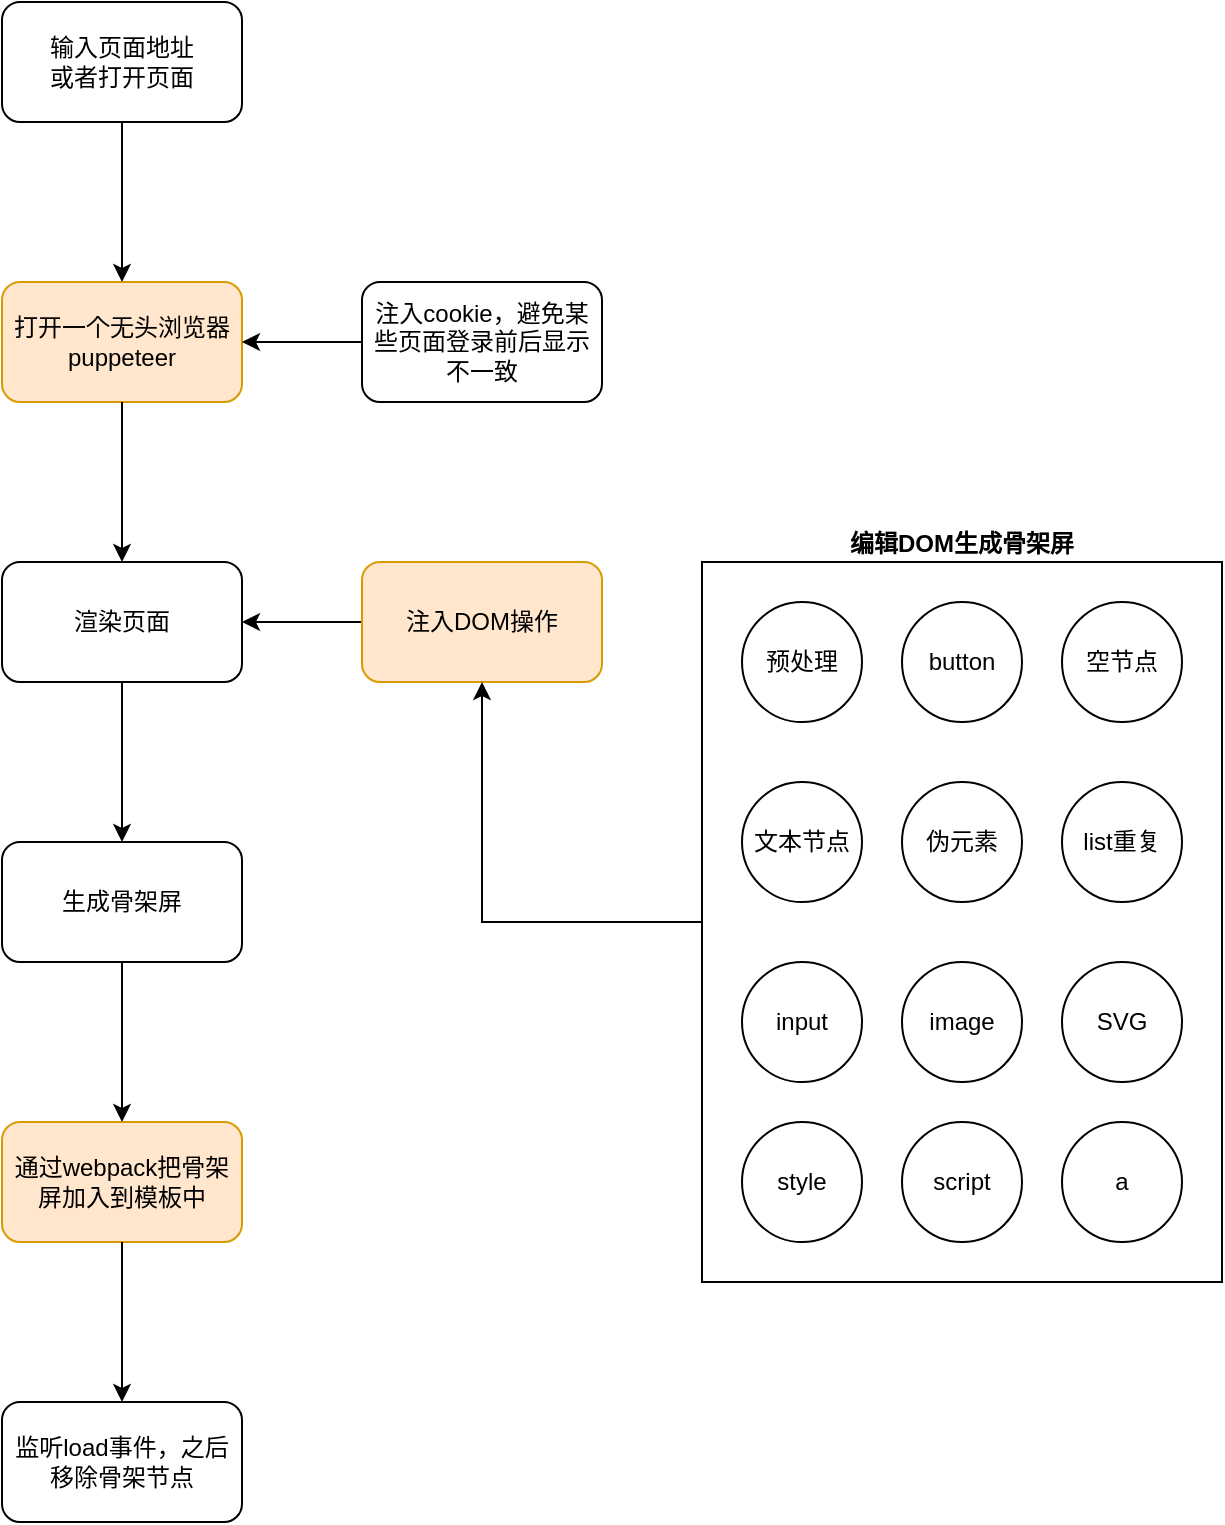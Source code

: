 <mxfile version="13.1.3" pages="3">
    <diagram id="lZTjPE_rxs8lMhApN0eJ" name="第 2 页">
        <mxGraphModel dx="701" dy="445" grid="1" gridSize="10" guides="1" tooltips="1" connect="1" arrows="0" fold="1" page="1" pageScale="1" pageWidth="827" pageHeight="1169" background="none" math="0" shadow="0">
            <root>
                <mxCell id="YofQEZrLhi15AD0ChysG-0"/>
                <mxCell id="YofQEZrLhi15AD0ChysG-1" parent="YofQEZrLhi15AD0ChysG-0"/>
                <mxCell id="MGAKMBN6zAn7k81jx370-0" value="" style="group" parent="YofQEZrLhi15AD0ChysG-1" vertex="1" connectable="0">
                    <mxGeometry x="150" y="30" width="610" height="760" as="geometry"/>
                </mxCell>
                <mxCell id="jgIxanUAPcHFhZBtU7i4-2" value="输入页面地址&lt;br&gt;或者打开页面" style="rounded=1;whiteSpace=wrap;html=1;fillColor=none;" parent="MGAKMBN6zAn7k81jx370-0" vertex="1">
                    <mxGeometry width="120" height="60" as="geometry"/>
                </mxCell>
                <mxCell id="jgIxanUAPcHFhZBtU7i4-3" value="打开一个无头浏览器&lt;br&gt;puppeteer" style="rounded=1;whiteSpace=wrap;html=1;labelBackgroundColor=none;labelBorderColor=none;fillColor=#ffe6cc;strokeColor=#d79b00;" parent="MGAKMBN6zAn7k81jx370-0" vertex="1">
                    <mxGeometry y="140" width="120" height="60" as="geometry"/>
                </mxCell>
                <mxCell id="jgIxanUAPcHFhZBtU7i4-4" value="" style="edgeStyle=orthogonalEdgeStyle;rounded=0;orthogonalLoop=1;jettySize=auto;html=1;" parent="MGAKMBN6zAn7k81jx370-0" source="jgIxanUAPcHFhZBtU7i4-2" target="jgIxanUAPcHFhZBtU7i4-3" edge="1">
                    <mxGeometry relative="1" as="geometry"/>
                </mxCell>
                <mxCell id="jgIxanUAPcHFhZBtU7i4-5" value="渲染页面" style="rounded=1;whiteSpace=wrap;html=1;fillColor=none;" parent="MGAKMBN6zAn7k81jx370-0" vertex="1">
                    <mxGeometry y="280" width="120" height="60" as="geometry"/>
                </mxCell>
                <mxCell id="jgIxanUAPcHFhZBtU7i4-6" value="" style="edgeStyle=orthogonalEdgeStyle;rounded=0;orthogonalLoop=1;jettySize=auto;html=1;" parent="MGAKMBN6zAn7k81jx370-0" source="jgIxanUAPcHFhZBtU7i4-3" target="jgIxanUAPcHFhZBtU7i4-5" edge="1">
                    <mxGeometry relative="1" as="geometry"/>
                </mxCell>
                <mxCell id="jgIxanUAPcHFhZBtU7i4-7" value="生成骨架屏" style="rounded=1;whiteSpace=wrap;html=1;fillColor=none;" parent="MGAKMBN6zAn7k81jx370-0" vertex="1">
                    <mxGeometry y="420" width="120" height="60" as="geometry"/>
                </mxCell>
                <mxCell id="jgIxanUAPcHFhZBtU7i4-8" value="" style="edgeStyle=orthogonalEdgeStyle;rounded=0;orthogonalLoop=1;jettySize=auto;html=1;" parent="MGAKMBN6zAn7k81jx370-0" source="jgIxanUAPcHFhZBtU7i4-5" target="jgIxanUAPcHFhZBtU7i4-7" edge="1">
                    <mxGeometry relative="1" as="geometry"/>
                </mxCell>
                <mxCell id="jgIxanUAPcHFhZBtU7i4-9" value="通过webpack把骨架屏加入到模板中" style="rounded=1;whiteSpace=wrap;html=1;fillColor=#ffe6cc;strokeColor=#d79b00;" parent="MGAKMBN6zAn7k81jx370-0" vertex="1">
                    <mxGeometry y="560" width="120" height="60" as="geometry"/>
                </mxCell>
                <mxCell id="jgIxanUAPcHFhZBtU7i4-10" value="" style="edgeStyle=orthogonalEdgeStyle;rounded=0;orthogonalLoop=1;jettySize=auto;html=1;" parent="MGAKMBN6zAn7k81jx370-0" source="jgIxanUAPcHFhZBtU7i4-7" target="jgIxanUAPcHFhZBtU7i4-9" edge="1">
                    <mxGeometry relative="1" as="geometry"/>
                </mxCell>
                <mxCell id="jgIxanUAPcHFhZBtU7i4-11" value="监听load事件，之后移除骨架节点" style="rounded=1;whiteSpace=wrap;html=1;fillColor=none;" parent="MGAKMBN6zAn7k81jx370-0" vertex="1">
                    <mxGeometry y="700" width="120" height="60" as="geometry"/>
                </mxCell>
                <mxCell id="jgIxanUAPcHFhZBtU7i4-12" value="" style="edgeStyle=orthogonalEdgeStyle;rounded=0;orthogonalLoop=1;jettySize=auto;html=1;" parent="MGAKMBN6zAn7k81jx370-0" source="jgIxanUAPcHFhZBtU7i4-9" target="jgIxanUAPcHFhZBtU7i4-11" edge="1">
                    <mxGeometry relative="1" as="geometry"/>
                </mxCell>
                <mxCell id="jgIxanUAPcHFhZBtU7i4-19" value="" style="edgeStyle=orthogonalEdgeStyle;rounded=0;orthogonalLoop=1;jettySize=auto;html=1;" parent="MGAKMBN6zAn7k81jx370-0" source="jgIxanUAPcHFhZBtU7i4-17" target="jgIxanUAPcHFhZBtU7i4-5" edge="1">
                    <mxGeometry relative="1" as="geometry"/>
                </mxCell>
                <mxCell id="jgIxanUAPcHFhZBtU7i4-17" value="注入DOM操作" style="rounded=1;whiteSpace=wrap;html=1;fillColor=#ffe6cc;strokeColor=#d79b00;" parent="MGAKMBN6zAn7k81jx370-0" vertex="1">
                    <mxGeometry x="180" y="280" width="120" height="60" as="geometry"/>
                </mxCell>
                <mxCell id="jgIxanUAPcHFhZBtU7i4-20" value="" style="edgeStyle=orthogonalEdgeStyle;rounded=0;orthogonalLoop=1;jettySize=auto;html=1;" parent="MGAKMBN6zAn7k81jx370-0" source="jgIxanUAPcHFhZBtU7i4-18" target="jgIxanUAPcHFhZBtU7i4-3" edge="1">
                    <mxGeometry relative="1" as="geometry"/>
                </mxCell>
                <mxCell id="jgIxanUAPcHFhZBtU7i4-18" value="注入cookie，避免某些页面登录前后显示不一致" style="rounded=1;whiteSpace=wrap;html=1;fillColor=none;" parent="MGAKMBN6zAn7k81jx370-0" vertex="1">
                    <mxGeometry x="180" y="140" width="120" height="60" as="geometry"/>
                </mxCell>
                <mxCell id="jgIxanUAPcHFhZBtU7i4-40" style="edgeStyle=orthogonalEdgeStyle;rounded=0;orthogonalLoop=1;jettySize=auto;html=1;exitX=0;exitY=0.5;exitDx=0;exitDy=0;entryX=0.5;entryY=1;entryDx=0;entryDy=0;" parent="MGAKMBN6zAn7k81jx370-0" source="jgIxanUAPcHFhZBtU7i4-21" target="jgIxanUAPcHFhZBtU7i4-17" edge="1">
                    <mxGeometry relative="1" as="geometry"/>
                </mxCell>
                <mxCell id="jgIxanUAPcHFhZBtU7i4-21" value="&lt;div&gt;&lt;span&gt;编辑DOM生成骨架屏&lt;/span&gt;&lt;/div&gt;" style="rounded=0;whiteSpace=wrap;html=1;align=center;fontStyle=1;labelPosition=center;verticalLabelPosition=top;verticalAlign=bottom;fillColor=none;" parent="MGAKMBN6zAn7k81jx370-0" vertex="1">
                    <mxGeometry x="350" y="280" width="260" height="360" as="geometry"/>
                </mxCell>
                <mxCell id="jgIxanUAPcHFhZBtU7i4-22" value="预处理" style="ellipse;whiteSpace=wrap;html=1;aspect=fixed;fillColor=none;" parent="MGAKMBN6zAn7k81jx370-0" vertex="1">
                    <mxGeometry x="370" y="300" width="60" height="60" as="geometry"/>
                </mxCell>
                <mxCell id="jgIxanUAPcHFhZBtU7i4-23" value="button" style="ellipse;whiteSpace=wrap;html=1;aspect=fixed;fillColor=none;" parent="MGAKMBN6zAn7k81jx370-0" vertex="1">
                    <mxGeometry x="450" y="300" width="60" height="60" as="geometry"/>
                </mxCell>
                <mxCell id="jgIxanUAPcHFhZBtU7i4-24" value="空节点" style="ellipse;whiteSpace=wrap;html=1;aspect=fixed;fillColor=none;" parent="MGAKMBN6zAn7k81jx370-0" vertex="1">
                    <mxGeometry x="530" y="300" width="60" height="60" as="geometry"/>
                </mxCell>
                <mxCell id="jgIxanUAPcHFhZBtU7i4-25" value="文本节点" style="ellipse;whiteSpace=wrap;html=1;aspect=fixed;fillColor=none;" parent="MGAKMBN6zAn7k81jx370-0" vertex="1">
                    <mxGeometry x="370" y="390" width="60" height="60" as="geometry"/>
                </mxCell>
                <mxCell id="jgIxanUAPcHFhZBtU7i4-26" value="伪元素" style="ellipse;whiteSpace=wrap;html=1;aspect=fixed;fillColor=none;" parent="MGAKMBN6zAn7k81jx370-0" vertex="1">
                    <mxGeometry x="450" y="390" width="60" height="60" as="geometry"/>
                </mxCell>
                <mxCell id="jgIxanUAPcHFhZBtU7i4-27" value="list重复" style="ellipse;whiteSpace=wrap;html=1;aspect=fixed;fillColor=none;" parent="MGAKMBN6zAn7k81jx370-0" vertex="1">
                    <mxGeometry x="530" y="390" width="60" height="60" as="geometry"/>
                </mxCell>
                <mxCell id="jgIxanUAPcHFhZBtU7i4-28" value="input" style="ellipse;whiteSpace=wrap;html=1;aspect=fixed;fillColor=none;" parent="MGAKMBN6zAn7k81jx370-0" vertex="1">
                    <mxGeometry x="370" y="480" width="60" height="60" as="geometry"/>
                </mxCell>
                <mxCell id="jgIxanUAPcHFhZBtU7i4-29" value="image" style="ellipse;whiteSpace=wrap;html=1;aspect=fixed;fillColor=none;" parent="MGAKMBN6zAn7k81jx370-0" vertex="1">
                    <mxGeometry x="450" y="480" width="60" height="60" as="geometry"/>
                </mxCell>
                <mxCell id="jgIxanUAPcHFhZBtU7i4-30" value="SVG" style="ellipse;whiteSpace=wrap;html=1;aspect=fixed;fillColor=none;" parent="MGAKMBN6zAn7k81jx370-0" vertex="1">
                    <mxGeometry x="530" y="480" width="60" height="60" as="geometry"/>
                </mxCell>
                <mxCell id="jgIxanUAPcHFhZBtU7i4-31" value="style" style="ellipse;whiteSpace=wrap;html=1;aspect=fixed;fillColor=none;" parent="MGAKMBN6zAn7k81jx370-0" vertex="1">
                    <mxGeometry x="370" y="560" width="60" height="60" as="geometry"/>
                </mxCell>
                <mxCell id="jgIxanUAPcHFhZBtU7i4-32" value="script" style="ellipse;whiteSpace=wrap;html=1;aspect=fixed;fillColor=none;" parent="MGAKMBN6zAn7k81jx370-0" vertex="1">
                    <mxGeometry x="450" y="560" width="60" height="60" as="geometry"/>
                </mxCell>
                <mxCell id="jgIxanUAPcHFhZBtU7i4-33" value="a" style="ellipse;whiteSpace=wrap;html=1;aspect=fixed;fillColor=none;" parent="MGAKMBN6zAn7k81jx370-0" vertex="1">
                    <mxGeometry x="530" y="560" width="60" height="60" as="geometry"/>
                </mxCell>
            </root>
        </mxGraphModel>
    </diagram>
    <diagram id="6hGFLwfOUW9BJ-s0fimq" name="Page-1">
        &#xa;        
        <mxGraphModel dx="1183" dy="586" grid="1" gridSize="6" guides="1" tooltips="1" connect="1" arrows="1" fold="1" page="1" pageScale="1" pageWidth="827" pageHeight="1169" background="#ffffff" math="0" shadow="0">
            &#xa;            
            <root>
                &#xa;                
                <mxCell id="0"/>
                &#xa;                
                <mxCell id="1" parent="0"/>
                &#xa;                
                <mxCell id="5" value="" style="edgeStyle=orthogonalEdgeStyle;rounded=0;orthogonalLoop=1;jettySize=auto;html=1;" parent="1" source="3" target="4" edge="1">
                    &#xa;                    
                    <mxGeometry relative="1" as="geometry"/>
                    &#xa;                
                </mxCell>
                &#xa;                
                <mxCell id="3" value="打开一个browser和page" style="rounded=0;whiteSpace=wrap;html=1;fillColor=#f8cecc;strokeColor=#b85450;gradientColor=#ea6b66;" parent="1" vertex="1">
                    &#xa;                    
                    <mxGeometry x="100" y="60" width="120" height="60" as="geometry"/>
                    &#xa;                
                </mxCell>
                &#xa;                
                <mxCell id="7" value="" style="edgeStyle=orthogonalEdgeStyle;rounded=0;orthogonalLoop=1;jettySize=auto;html=1;" parent="1" source="4" target="6" edge="1">
                    &#xa;                    
                    <mxGeometry relative="1" as="geometry"/>
                    &#xa;                
                </mxCell>
                &#xa;                
                <mxCell id="4" value="注入动态脚本&lt;br&gt;获取全局变量window.awesomeSkeleton" style="rounded=0;whiteSpace=wrap;html=1;gradientColor=#ea6b66;fillColor=#f8cecc;strokeColor=#b85450;" parent="1" vertex="1">
                    &#xa;                    
                    <mxGeometry x="100" y="200" width="120" height="60" as="geometry"/>
                    &#xa;                
                </mxCell>
                &#xa;                
                <mxCell id="9" value="" style="edgeStyle=orthogonalEdgeStyle;rounded=0;orthogonalLoop=1;jettySize=auto;html=1;" parent="1" source="6" target="8" edge="1">
                    &#xa;                    
                    <mxGeometry relative="1" as="geometry"/>
                    &#xa;                
                </mxCell>
                &#xa;                
                <mxCell id="6" value="等待2000ms&lt;br&gt;确保执行完毕" style="rounded=0;whiteSpace=wrap;html=1;fillColor=#bac8d3;strokeColor=#23445d;" parent="1" vertex="1">
                    &#xa;                    
                    <mxGeometry x="100" y="340" width="120" height="60" as="geometry"/>
                    &#xa;                
                </mxCell>
                &#xa;                
                <mxCell id="11" value="" style="edgeStyle=orthogonalEdgeStyle;rounded=0;orthogonalLoop=1;jettySize=auto;html=1;" parent="1" source="8" target="10" edge="1">
                    &#xa;                    
                    <mxGeometry relative="1" as="geometry"/>
                    &#xa;                
                </mxCell>
                &#xa;                
                <mxCell id="8" value="执行脚本上的代码&lt;br&gt;将页面转换为骨架屏" style="rounded=0;whiteSpace=wrap;html=1;gradientColor=#ea6b66;fillColor=#f8cecc;strokeColor=#b85450;" parent="1" vertex="1">
                    &#xa;                    
                    <mxGeometry x="100" y="480" width="120" height="60" as="geometry"/>
                    &#xa;                
                </mxCell>
                &#xa;                
                <mxCell id="13" value="" style="edgeStyle=orthogonalEdgeStyle;rounded=0;orthogonalLoop=1;jettySize=auto;html=1;" parent="1" source="10" target="12" edge="1">
                    &#xa;                    
                    <mxGeometry relative="1" as="geometry"/>
                    &#xa;                
                </mxCell>
                &#xa;                
                <mxCell id="10" value="截图生成base64并存储到TXT中&lt;br&gt;同时生成png图片也存储" style="rounded=0;whiteSpace=wrap;html=1;gradientColor=#ea6b66;fillColor=#f8cecc;strokeColor=#b85450;" parent="1" vertex="1">
                    &#xa;                    
                    <mxGeometry x="100" y="620" width="120" height="60" as="geometry"/>
                    &#xa;                
                </mxCell>
                &#xa;                
                <mxCell id="12" value="生成可注入的HTML和CSS脚本，存入html文件中" style="rounded=0;whiteSpace=wrap;html=1;gradientColor=#ea6b66;fillColor=#f8cecc;strokeColor=#b85450;" parent="1" vertex="1">
                    &#xa;                    
                    <mxGeometry x="100" y="770" width="120" height="50" as="geometry"/>
                    &#xa;                
                </mxCell>
                &#xa;                
                <mxCell id="14" value="标红的5个都是重点步骤" style="text;html=1;align=center;verticalAlign=middle;whiteSpace=wrap;rounded=0;fillColor=#1ba1e2;strokeColor=#006EAF;fontColor=#ffffff;" parent="1" vertex="1">
                    &#xa;                    
                    <mxGeometry x="85" y="10" width="150" height="20" as="geometry"/>
                    &#xa;                
                </mxCell>
                &#xa;                
                <mxCell id="_COHS_uyOedo29i2Zg5Z-38" value="" style="group" vertex="1" connectable="0" parent="1">
                    &#xa;                    
                    <mxGeometry x="948" y="36" width="516" height="868" as="geometry"/>
                    &#xa;                
                </mxCell>
                &#xa;                
                <mxCell id="_COHS_uyOedo29i2Zg5Z-37" value="" style="group" vertex="1" connectable="0" parent="_COHS_uyOedo29i2Zg5Z-38">
                    &#xa;                    
                    <mxGeometry width="516" height="868" as="geometry"/>
                    &#xa;                
                </mxCell>
                &#xa;                
                <mxCell id="uqRNoB-qXwKnWtPRRlZf-14" value="执行脚本" style="rounded=1;whiteSpace=wrap;html=1;fillColor=none;strokeColor=#333333;fontColor=#333333;labelBackgroundColor=none;" parent="_COHS_uyOedo29i2Zg5Z-37" vertex="1">
                    &#xa;                    
                    <mxGeometry x="196" width="120" height="60" as="geometry"/>
                    &#xa;                
                </mxCell>
                &#xa;                
                <mxCell id="uqRNoB-qXwKnWtPRRlZf-15" value="通过getComputedStyle获取到元素的CSS属性，并排除掉不在第一屏的元素" style="rounded=1;whiteSpace=wrap;html=1;fillColor=none;strokeColor=#333333;fontColor=#333333;labelBackgroundColor=none;" parent="_COHS_uyOedo29i2Zg5Z-37" vertex="1">
                    &#xa;                    
                    <mxGeometry x="184" y="156" width="144" height="60" as="geometry"/>
                    &#xa;                
                </mxCell>
                &#xa;                
                <mxCell id="uqRNoB-qXwKnWtPRRlZf-16" value="" style="edgeStyle=orthogonalEdgeStyle;rounded=0;orthogonalLoop=1;jettySize=auto;html=1;fontColor=#333333;fillColor=none;strokeColor=#333333;labelBackgroundColor=none;" parent="_COHS_uyOedo29i2Zg5Z-37" source="uqRNoB-qXwKnWtPRRlZf-14" target="uqRNoB-qXwKnWtPRRlZf-15" edge="1">
                    &#xa;                    
                    <mxGeometry relative="1" as="geometry"/>
                    &#xa;                
                </mxCell>
                &#xa;                
                <mxCell id="uqRNoB-qXwKnWtPRRlZf-17" value="预处理&lt;br&gt;【递归处理】" style="rounded=1;whiteSpace=wrap;html=1;fillColor=#f0a30a;strokeColor=#BD7000;labelBackgroundColor=none;fontColor=#ffffff;" parent="_COHS_uyOedo29i2Zg5Z-37" vertex="1">
                    &#xa;                    
                    <mxGeometry x="196" y="334" width="120" height="60" as="geometry"/>
                    &#xa;                
                </mxCell>
                &#xa;                
                <mxCell id="uqRNoB-qXwKnWtPRRlZf-18" value="" style="edgeStyle=orthogonalEdgeStyle;rounded=0;orthogonalLoop=1;jettySize=auto;html=1;fontColor=#333333;fillColor=none;strokeColor=#333333;labelBackgroundColor=none;" parent="_COHS_uyOedo29i2Zg5Z-37" source="uqRNoB-qXwKnWtPRRlZf-15" target="uqRNoB-qXwKnWtPRRlZf-17" edge="1">
                    &#xa;                    
                    <mxGeometry relative="1" as="geometry"/>
                    &#xa;                
                </mxCell>
                &#xa;                
                <mxCell id="uqRNoB-qXwKnWtPRRlZf-24" value="处理各种节点" style="rounded=1;whiteSpace=wrap;html=1;fillColor=none;strokeColor=#000000;fontColor=#333333;labelBackgroundColor=none;" parent="_COHS_uyOedo29i2Zg5Z-37" vertex="1">
                    &#xa;                    
                    <mxGeometry x="196" y="434" width="120" height="60" as="geometry"/>
                    &#xa;                
                </mxCell>
                &#xa;                
                <mxCell id="uqRNoB-qXwKnWtPRRlZf-25" value="" style="edgeStyle=orthogonalEdgeStyle;rounded=0;orthogonalLoop=1;jettySize=auto;html=1;fontColor=#333333;fillColor=none;strokeColor=#333333;labelBackgroundColor=none;" parent="_COHS_uyOedo29i2Zg5Z-37" source="uqRNoB-qXwKnWtPRRlZf-17" target="uqRNoB-qXwKnWtPRRlZf-24" edge="1">
                    &#xa;                    
                    <mxGeometry relative="1" as="geometry"/>
                    &#xa;                
                </mxCell>
                &#xa;                
                <mxCell id="uqRNoB-qXwKnWtPRRlZf-37" value="list节点&lt;br&gt;包括ul\ol\dl" style="rounded=1;whiteSpace=wrap;html=1;fillColor=#f0a30a;strokeColor=#BD7000;fontColor=#ffffff;labelBackgroundColor=none;" parent="_COHS_uyOedo29i2Zg5Z-37" vertex="1">
                    &#xa;                    
                    <mxGeometry x="396" y="434" width="120" height="60" as="geometry"/>
                    &#xa;                
                </mxCell>
                &#xa;                
                <mxCell id="uqRNoB-qXwKnWtPRRlZf-38" value="" style="edgeStyle=orthogonalEdgeStyle;rounded=0;orthogonalLoop=1;jettySize=auto;html=1;fontColor=#333333;fillColor=none;strokeColor=#000000;labelBackgroundColor=none;" parent="_COHS_uyOedo29i2Zg5Z-37" source="uqRNoB-qXwKnWtPRRlZf-24" target="uqRNoB-qXwKnWtPRRlZf-37" edge="1">
                    &#xa;                    
                    <mxGeometry relative="1" as="geometry"/>
                    &#xa;                
                </mxCell>
                &#xa;                
                <mxCell id="uqRNoB-qXwKnWtPRRlZf-39" value="获取到列表的子节点的长度，获取到li元素" style="rounded=1;whiteSpace=wrap;html=1;fillColor=none;strokeColor=#000000;fontColor=#333333;labelBackgroundColor=none;" parent="_COHS_uyOedo29i2Zg5Z-37" vertex="1">
                    &#xa;                    
                    <mxGeometry x="396" y="529" width="120" height="60" as="geometry"/>
                    &#xa;                
                </mxCell>
                &#xa;                
                <mxCell id="uqRNoB-qXwKnWtPRRlZf-40" value="" style="edgeStyle=orthogonalEdgeStyle;rounded=0;orthogonalLoop=1;jettySize=auto;html=1;fontColor=#333333;fillColor=none;strokeColor=#000000;labelBackgroundColor=none;" parent="_COHS_uyOedo29i2Zg5Z-37" source="uqRNoB-qXwKnWtPRRlZf-37" target="uqRNoB-qXwKnWtPRRlZf-39" edge="1">
                    &#xa;                    
                    <mxGeometry relative="1" as="geometry"/>
                    &#xa;                
                </mxCell>
                &#xa;                
                <mxCell id="uqRNoB-qXwKnWtPRRlZf-43" value="对于ul的子元素不是li的，直接获取第一个元素" style="rounded=1;whiteSpace=wrap;html=1;fillColor=none;strokeColor=#000000;fontColor=#333333;labelBackgroundColor=none;" parent="_COHS_uyOedo29i2Zg5Z-37" vertex="1">
                    &#xa;                    
                    <mxGeometry x="396" y="614" width="120" height="60" as="geometry"/>
                    &#xa;                
                </mxCell>
                &#xa;                
                <mxCell id="uqRNoB-qXwKnWtPRRlZf-44" value="" style="edgeStyle=orthogonalEdgeStyle;rounded=0;orthogonalLoop=1;jettySize=auto;html=1;fontColor=#333333;fillColor=none;strokeColor=#000000;labelBackgroundColor=none;" parent="_COHS_uyOedo29i2Zg5Z-37" source="uqRNoB-qXwKnWtPRRlZf-39" target="uqRNoB-qXwKnWtPRRlZf-43" edge="1">
                    &#xa;                    
                    <mxGeometry relative="1" as="geometry"/>
                    &#xa;                
                </mxCell>
                &#xa;                
                <mxCell id="uqRNoB-qXwKnWtPRRlZf-45" value="移除所有元素" style="rounded=1;whiteSpace=wrap;html=1;fillColor=none;strokeColor=#000000;fontColor=#333333;labelBackgroundColor=none;" parent="_COHS_uyOedo29i2Zg5Z-37" vertex="1">
                    &#xa;                    
                    <mxGeometry x="396" y="704" width="120" height="60" as="geometry"/>
                    &#xa;                
                </mxCell>
                &#xa;                
                <mxCell id="uqRNoB-qXwKnWtPRRlZf-46" value="" style="edgeStyle=orthogonalEdgeStyle;rounded=0;orthogonalLoop=1;jettySize=auto;html=1;fontColor=#333333;fillColor=none;strokeColor=#000000;labelBackgroundColor=none;" parent="_COHS_uyOedo29i2Zg5Z-37" source="uqRNoB-qXwKnWtPRRlZf-43" target="uqRNoB-qXwKnWtPRRlZf-45" edge="1">
                    &#xa;                    
                    <mxGeometry relative="1" as="geometry"/>
                    &#xa;                
                </mxCell>
                &#xa;                
                <mxCell id="uqRNoB-qXwKnWtPRRlZf-34" value="文本节点" style="rounded=1;whiteSpace=wrap;html=1;fillColor=#f0a30a;strokeColor=#BD7000;fontColor=#ffffff;labelBackgroundColor=none;" parent="_COHS_uyOedo29i2Zg5Z-37" vertex="1">
                    &#xa;                    
                    <mxGeometry x="196" y="529" width="120" height="60" as="geometry"/>
                    &#xa;                
                </mxCell>
                &#xa;                
                <mxCell id="uqRNoB-qXwKnWtPRRlZf-35" value="" style="edgeStyle=orthogonalEdgeStyle;rounded=0;orthogonalLoop=1;jettySize=auto;html=1;fontColor=#333333;fillColor=none;strokeColor=#000000;labelBackgroundColor=none;" parent="_COHS_uyOedo29i2Zg5Z-37" source="uqRNoB-qXwKnWtPRRlZf-24" target="uqRNoB-qXwKnWtPRRlZf-34" edge="1">
                    &#xa;                    
                    <mxGeometry relative="1" as="geometry"/>
                    &#xa;                
                </mxCell>
                &#xa;                
                <mxCell id="q_C0wTDVVipGc3KbLoxP-29" value="计算出文本的行数：&lt;br&gt;(节点高度-内边距 / 行高)" style="rounded=1;whiteSpace=wrap;html=1;fillColor=none;strokeColor=#000000;fontColor=#333333;labelBackgroundColor=none;" parent="_COHS_uyOedo29i2Zg5Z-37" vertex="1">
                    &#xa;                    
                    <mxGeometry x="196" y="622" width="120" height="60" as="geometry"/>
                    &#xa;                
                </mxCell>
                &#xa;                
                <mxCell id="q_C0wTDVVipGc3KbLoxP-30" value="" style="edgeStyle=none;rounded=0;orthogonalLoop=1;jettySize=auto;html=1;strokeColor=#000000;" parent="_COHS_uyOedo29i2Zg5Z-37" source="uqRNoB-qXwKnWtPRRlZf-34" target="q_C0wTDVVipGc3KbLoxP-29" edge="1">
                    &#xa;                    
                    <mxGeometry relative="1" as="geometry"/>
                    &#xa;                
                </mxCell>
                &#xa;                
                <mxCell id="q_C0wTDVVipGc3KbLoxP-31" value="单行文本需要计算出文本内容的宽度" style="rounded=1;whiteSpace=wrap;html=1;fillColor=none;strokeColor=#000000;fontColor=#333333;labelBackgroundColor=none;" parent="_COHS_uyOedo29i2Zg5Z-37" vertex="1">
                    &#xa;                    
                    <mxGeometry x="196" y="716" width="120" height="60" as="geometry"/>
                    &#xa;                
                </mxCell>
                &#xa;                
                <mxCell id="q_C0wTDVVipGc3KbLoxP-32" value="" style="edgeStyle=none;rounded=0;orthogonalLoop=1;jettySize=auto;html=1;strokeColor=#000000;" parent="_COHS_uyOedo29i2Zg5Z-37" source="q_C0wTDVVipGc3KbLoxP-29" target="q_C0wTDVVipGc3KbLoxP-31" edge="1">
                    &#xa;                    
                    <mxGeometry relative="1" as="geometry"/>
                    &#xa;                
                </mxCell>
                &#xa;                
                <mxCell id="q_C0wTDVVipGc3KbLoxP-33" value="多行文本利用CSS的line-greadient实现条纹背景" style="rounded=1;whiteSpace=wrap;html=1;fillColor=none;strokeColor=#000000;fontColor=#333333;labelBackgroundColor=none;" parent="_COHS_uyOedo29i2Zg5Z-37" vertex="1">
                    &#xa;                    
                    <mxGeometry x="196" y="808" width="120" height="60" as="geometry"/>
                    &#xa;                
                </mxCell>
                &#xa;                
                <mxCell id="q_C0wTDVVipGc3KbLoxP-34" value="" style="edgeStyle=none;rounded=0;orthogonalLoop=1;jettySize=auto;html=1;strokeColor=#000000;" parent="_COHS_uyOedo29i2Zg5Z-37" source="q_C0wTDVVipGc3KbLoxP-31" target="q_C0wTDVVipGc3KbLoxP-33" edge="1">
                    &#xa;                    
                    <mxGeometry relative="1" as="geometry"/>
                    &#xa;                
                </mxCell>
                &#xa;                
                <mxCell id="uqRNoB-qXwKnWtPRRlZf-26" value="其他节点" style="rounded=1;whiteSpace=wrap;html=1;fillColor=#f0a30a;strokeColor=#BD7000;fontColor=#ffffff;labelBackgroundColor=none;" parent="_COHS_uyOedo29i2Zg5Z-37" vertex="1">
                    &#xa;                    
                    <mxGeometry y="434" width="120" height="60" as="geometry"/>
                    &#xa;                
                </mxCell>
                &#xa;                
                <mxCell id="uqRNoB-qXwKnWtPRRlZf-27" value="" style="edgeStyle=orthogonalEdgeStyle;rounded=0;orthogonalLoop=1;jettySize=auto;html=1;fontColor=#333333;fillColor=none;strokeColor=#000000;labelBackgroundColor=none;" parent="_COHS_uyOedo29i2Zg5Z-37" source="uqRNoB-qXwKnWtPRRlZf-24" target="uqRNoB-qXwKnWtPRRlZf-26" edge="1">
                    &#xa;                    
                    <mxGeometry relative="1" as="geometry"/>
                    &#xa;                
                </mxCell>
                &#xa;                
                <mxCell id="uqRNoB-qXwKnWtPRRlZf-28" value="伪元素文案和边框透明，背景色设置为特定颜色或灰色" style="rounded=1;whiteSpace=wrap;html=1;fillColor=none;strokeColor=#000000;fontColor=#333333;labelBackgroundColor=none;" parent="_COHS_uyOedo29i2Zg5Z-37" vertex="1">
                    &#xa;                    
                    <mxGeometry y="808" width="120" height="50" as="geometry"/>
                    &#xa;                
                </mxCell>
                &#xa;                
                <mxCell id="uqRNoB-qXwKnWtPRRlZf-19" value="排除掉不需要转换的元素，例如script，title，style等" style="rounded=1;whiteSpace=wrap;html=1;fillColor=none;strokeColor=#333333;fontColor=#333333;labelBackgroundColor=none;" parent="_COHS_uyOedo29i2Zg5Z-37" vertex="1">
                    &#xa;                    
                    <mxGeometry y="252" width="120" height="60" as="geometry"/>
                    &#xa;                
                </mxCell>
                &#xa;                
                <mxCell id="uqRNoB-qXwKnWtPRRlZf-21" value="无特殊处理的节点背景图设置为none，并将背景色设置为灰色" style="rounded=1;whiteSpace=wrap;html=1;fillColor=none;strokeColor=#333333;fontColor=#333333;labelBackgroundColor=none;" parent="_COHS_uyOedo29i2Zg5Z-37" vertex="1">
                    &#xa;                    
                    <mxGeometry width="120" height="60" as="geometry"/>
                    &#xa;                
                </mxCell>
                &#xa;                
                <mxCell id="_COHS_uyOedo29i2Zg5Z-25" value="" style="edgeStyle=orthogonalEdgeStyle;rounded=0;orthogonalLoop=1;jettySize=auto;html=1;strokeColor=#000000;" edge="1" parent="_COHS_uyOedo29i2Zg5Z-37" source="uqRNoB-qXwKnWtPRRlZf-23" target="uqRNoB-qXwKnWtPRRlZf-21">
                    &#xa;                    
                    <mxGeometry relative="1" as="geometry"/>
                    &#xa;                
                </mxCell>
                &#xa;                
                <mxCell id="uqRNoB-qXwKnWtPRRlZf-23" value="如果某个节点设置了特定的属性，则取其值为它的背景色" style="rounded=1;whiteSpace=wrap;html=1;fillColor=none;strokeColor=#333333;fontColor=#333333;labelBackgroundColor=none;" parent="_COHS_uyOedo29i2Zg5Z-37" vertex="1">
                    &#xa;                    
                    <mxGeometry y="84" width="120" height="60" as="geometry"/>
                    &#xa;                
                </mxCell>
                &#xa;                
                <mxCell id="uqRNoB-qXwKnWtPRRlZf-30" value="button设置宽高，移除边框，背景色和文案颜色一致" style="rounded=1;whiteSpace=wrap;html=1;fillColor=none;strokeColor=#000000;fontColor=#333333;labelBackgroundColor=none;" parent="_COHS_uyOedo29i2Zg5Z-37" vertex="1">
                    &#xa;                    
                    <mxGeometry y="600" width="120" height="50" as="geometry"/>
                    &#xa;                
                </mxCell>
                &#xa;                
                <mxCell id="uqRNoB-qXwKnWtPRRlZf-31" value="默认img设置宽高，并用1px的base64填充，否则用颜色填充" style="rounded=1;whiteSpace=wrap;html=1;fillColor=none;strokeColor=#000000;fontColor=#333333;labelBackgroundColor=none;" parent="_COHS_uyOedo29i2Zg5Z-37" vertex="1">
                    &#xa;                    
                    <mxGeometry y="666" width="120" height="50" as="geometry"/>
                    &#xa;                
                </mxCell>
                &#xa;                
                <mxCell id="_COHS_uyOedo29i2Zg5Z-31" value="" style="edgeStyle=orthogonalEdgeStyle;rounded=0;orthogonalLoop=1;jettySize=auto;html=1;strokeColor=#000000;" edge="1" parent="_COHS_uyOedo29i2Zg5Z-37" source="uqRNoB-qXwKnWtPRRlZf-30" target="uqRNoB-qXwKnWtPRRlZf-31">
                    &#xa;                    
                    <mxGeometry relative="1" as="geometry"/>
                    &#xa;                
                </mxCell>
                &#xa;                
                <mxCell id="_COHS_uyOedo29i2Zg5Z-33" value="" style="edgeStyle=orthogonalEdgeStyle;rounded=0;orthogonalLoop=1;jettySize=auto;html=1;strokeColor=#000000;" edge="1" parent="_COHS_uyOedo29i2Zg5Z-37" source="uqRNoB-qXwKnWtPRRlZf-32" target="uqRNoB-qXwKnWtPRRlZf-28">
                    &#xa;                    
                    <mxGeometry relative="1" as="geometry"/>
                    &#xa;                
                </mxCell>
                &#xa;                
                <mxCell id="uqRNoB-qXwKnWtPRRlZf-32" value="特殊设置渐变背景的，单独处理为渐变色背景" style="rounded=1;whiteSpace=wrap;html=1;fillColor=none;strokeColor=#000000;fontColor=#333333;labelBackgroundColor=none;" parent="_COHS_uyOedo29i2Zg5Z-37" vertex="1">
                    &#xa;                    
                    <mxGeometry y="738" width="120" height="50" as="geometry"/>
                    &#xa;                
                </mxCell>
                &#xa;                
                <mxCell id="_COHS_uyOedo29i2Zg5Z-32" value="" style="edgeStyle=orthogonalEdgeStyle;rounded=0;orthogonalLoop=1;jettySize=auto;html=1;strokeColor=#000000;" edge="1" parent="_COHS_uyOedo29i2Zg5Z-37" source="uqRNoB-qXwKnWtPRRlZf-31" target="uqRNoB-qXwKnWtPRRlZf-32">
                    &#xa;                    
                    <mxGeometry relative="1" as="geometry"/>
                    &#xa;                
                </mxCell>
                &#xa;                
                <mxCell id="_COHS_uyOedo29i2Zg5Z-30" value="" style="edgeStyle=orthogonalEdgeStyle;rounded=0;orthogonalLoop=1;jettySize=auto;html=1;strokeColor=#000000;" edge="1" parent="_COHS_uyOedo29i2Zg5Z-37" source="uqRNoB-qXwKnWtPRRlZf-33" target="uqRNoB-qXwKnWtPRRlZf-30">
                    &#xa;                    
                    <mxGeometry relative="1" as="geometry"/>
                    &#xa;                
                </mxCell>
                &#xa;                
                <mxCell id="uqRNoB-qXwKnWtPRRlZf-33" value="svg设置宽高，并移除内容，用背景色填充" style="rounded=1;whiteSpace=wrap;html=1;fillColor=none;strokeColor=#000000;fontColor=#333333;labelBackgroundColor=none;" parent="_COHS_uyOedo29i2Zg5Z-37" vertex="1">
                    &#xa;                    
                    <mxGeometry y="529" width="120" height="50" as="geometry"/>
                    &#xa;                
                </mxCell>
                &#xa;                
                <mxCell id="_COHS_uyOedo29i2Zg5Z-27" value="" style="edgeStyle=orthogonalEdgeStyle;rounded=0;orthogonalLoop=1;jettySize=auto;html=1;strokeColor=#000000;" edge="1" parent="_COHS_uyOedo29i2Zg5Z-37" source="uqRNoB-qXwKnWtPRRlZf-26" target="uqRNoB-qXwKnWtPRRlZf-33">
                    &#xa;                    
                    <mxGeometry relative="1" as="geometry"/>
                    &#xa;                
                </mxCell>
                &#xa;                
                <mxCell id="_COHS_uyOedo29i2Zg5Z-22" value="" style="edgeStyle=orthogonalEdgeStyle;rounded=0;orthogonalLoop=1;jettySize=auto;html=1;strokeColor=#000000;" edge="1" parent="_COHS_uyOedo29i2Zg5Z-37" source="_COHS_uyOedo29i2Zg5Z-15" target="uqRNoB-qXwKnWtPRRlZf-19">
                    &#xa;                    
                    <mxGeometry relative="1" as="geometry"/>
                    &#xa;                
                </mxCell>
                &#xa;                
                <mxCell id="_COHS_uyOedo29i2Zg5Z-15" value="根据元素将其分类，便于后面单独处理" style="rounded=1;whiteSpace=wrap;html=1;fillColor=none;strokeColor=#333333;fontColor=#333333;labelBackgroundColor=none;" vertex="1" parent="_COHS_uyOedo29i2Zg5Z-37">
                    &#xa;                    
                    <mxGeometry y="334" width="120" height="60" as="geometry"/>
                    &#xa;                
                </mxCell>
                &#xa;                
                <mxCell id="_COHS_uyOedo29i2Zg5Z-19" value="" style="edgeStyle=orthogonalEdgeStyle;rounded=0;orthogonalLoop=1;jettySize=auto;html=1;strokeColor=#000000;" edge="1" parent="_COHS_uyOedo29i2Zg5Z-37" source="uqRNoB-qXwKnWtPRRlZf-17" target="_COHS_uyOedo29i2Zg5Z-15">
                    &#xa;                    
                    <mxGeometry relative="1" as="geometry"/>
                    &#xa;                
                </mxCell>
                &#xa;                
                <mxCell id="_COHS_uyOedo29i2Zg5Z-24" value="" style="edgeStyle=orthogonalEdgeStyle;rounded=0;orthogonalLoop=1;jettySize=auto;html=1;strokeColor=#000000;" edge="1" parent="_COHS_uyOedo29i2Zg5Z-37" source="uqRNoB-qXwKnWtPRRlZf-22" target="uqRNoB-qXwKnWtPRRlZf-23">
                    &#xa;                    
                    <mxGeometry relative="1" as="geometry"/>
                    &#xa;                
                </mxCell>
                &#xa;                
                <mxCell id="uqRNoB-qXwKnWtPRRlZf-22" value="去掉元素的阴影和边框，将文字颜色设置为透明" style="rounded=1;whiteSpace=wrap;html=1;fillColor=none;strokeColor=#333333;fontColor=#333333;labelBackgroundColor=none;" parent="_COHS_uyOedo29i2Zg5Z-37" vertex="1">
                    &#xa;                    
                    <mxGeometry y="168" width="120" height="60" as="geometry"/>
                    &#xa;                
                </mxCell>
                &#xa;                
                <mxCell id="_COHS_uyOedo29i2Zg5Z-26" value="" style="edgeStyle=orthogonalEdgeStyle;rounded=0;orthogonalLoop=1;jettySize=auto;html=1;strokeColor=#000000;" edge="1" parent="_COHS_uyOedo29i2Zg5Z-37" source="uqRNoB-qXwKnWtPRRlZf-19" target="uqRNoB-qXwKnWtPRRlZf-22">
                    &#xa;                    
                    <mxGeometry relative="1" as="geometry"/>
                    &#xa;                
                </mxCell>
                &#xa;                
                <mxCell id="_COHS_uyOedo29i2Zg5Z-34" value="复制第一个元素，并用第一个子元素重复渲染填充列表" style="rounded=1;whiteSpace=wrap;html=1;fillColor=none;strokeColor=#000000;fontColor=#333333;labelBackgroundColor=none;" vertex="1" parent="_COHS_uyOedo29i2Zg5Z-37">
                    &#xa;                    
                    <mxGeometry x="396" y="803" width="120" height="60" as="geometry"/>
                    &#xa;                
                </mxCell>
                &#xa;                
                <mxCell id="_COHS_uyOedo29i2Zg5Z-35" value="" style="edgeStyle=orthogonalEdgeStyle;rounded=0;orthogonalLoop=1;jettySize=auto;html=1;strokeColor=#000000;" edge="1" parent="_COHS_uyOedo29i2Zg5Z-37" source="uqRNoB-qXwKnWtPRRlZf-45" target="_COHS_uyOedo29i2Zg5Z-34">
                    &#xa;                    
                    <mxGeometry relative="1" as="geometry"/>
                    &#xa;                
                </mxCell>
                &#xa;            
            </root>
            &#xa;        
        </mxGraphModel>
        &#xa;    
    </diagram>
    <diagram id="PINmafVCzKBpagSAW6Gy" name="vue-skeleton-webpack-plugin">
        <mxGraphModel dx="765" dy="408" grid="1" gridSize="4" guides="1" tooltips="1" connect="1" arrows="1" fold="1" page="1" pageScale="1" pageWidth="827" pageHeight="1169" background="#ffffff" math="0" shadow="0">
            <root>
                <mxCell id="zZaMQnNQrN7DAlVb3Q6D-0"/>
                <mxCell id="zZaMQnNQrN7DAlVb3Q6D-1" parent="zZaMQnNQrN7DAlVb3Q6D-0"/>
                <mxCell id="zZaMQnNQrN7DAlVb3Q6D-6" value="" style="edgeStyle=orthogonalEdgeStyle;rounded=0;orthogonalLoop=1;jettySize=auto;html=1;strokeColor=#1A1A1A;labelBackgroundColor=#ffffff;fontColor=#000000;" edge="1" parent="zZaMQnNQrN7DAlVb3Q6D-1" source="zZaMQnNQrN7DAlVb3Q6D-2" target="zZaMQnNQrN7DAlVb3Q6D-3">
                    <mxGeometry relative="1" as="geometry"/>
                </mxCell>
                <mxCell id="zZaMQnNQrN7DAlVb3Q6D-2" value="创建服务端渲染入口" style="rounded=1;whiteSpace=wrap;html=1;strokeColor=#1A1A1A;fillColor=none;labelBackgroundColor=#ffffff;fontColor=#000000;" vertex="1" parent="zZaMQnNQrN7DAlVb3Q6D-1">
                    <mxGeometry x="40" y="72" width="120" height="60" as="geometry"/>
                </mxCell>
                <mxCell id="zZaMQnNQrN7DAlVb3Q6D-10" value="" style="edgeStyle=orthogonalEdgeStyle;rounded=0;orthogonalLoop=1;jettySize=auto;html=1;labelBackgroundColor=#ffffff;strokeColor=#1A1A1A;fontColor=#000000;" edge="1" parent="zZaMQnNQrN7DAlVb3Q6D-1" source="zZaMQnNQrN7DAlVb3Q6D-3" target="zZaMQnNQrN7DAlVb3Q6D-9">
                    <mxGeometry relative="1" as="geometry"/>
                </mxCell>
                <mxCell id="zZaMQnNQrN7DAlVb3Q6D-3" value="创建服务端渲染的webpack配置" style="rounded=1;whiteSpace=wrap;html=1;strokeColor=#1A1A1A;fillColor=none;labelBackgroundColor=#ffffff;fontColor=#000000;" vertex="1" parent="zZaMQnNQrN7DAlVb3Q6D-1">
                    <mxGeometry x="200" y="72" width="120" height="60" as="geometry"/>
                </mxCell>
                <mxCell id="zZaMQnNQrN7DAlVb3Q6D-8" value="" style="edgeStyle=orthogonalEdgeStyle;rounded=0;orthogonalLoop=1;jettySize=auto;html=1;strokeColor=#1A1A1A;labelBackgroundColor=#ffffff;fontColor=#000000;" edge="1" parent="zZaMQnNQrN7DAlVb3Q6D-1" source="zZaMQnNQrN7DAlVb3Q6D-4" target="zZaMQnNQrN7DAlVb3Q6D-5">
                    <mxGeometry relative="1" as="geometry"/>
                </mxCell>
                <mxCell id="zZaMQnNQrN7DAlVb3Q6D-4" value="得到骨架屏bundle文件，并转化成字符串" style="rounded=1;whiteSpace=wrap;html=1;strokeColor=#1A1A1A;fillColor=none;labelBackgroundColor=#ffffff;fontColor=#000000;" vertex="1" parent="zZaMQnNQrN7DAlVb3Q6D-1">
                    <mxGeometry x="516" y="72" width="120" height="60" as="geometry"/>
                </mxCell>
                <mxCell id="zZaMQnNQrN7DAlVb3Q6D-5" value="在html-webpack-plugin的事件中注入到入口文件中" style="rounded=1;whiteSpace=wrap;html=1;strokeColor=#1A1A1A;fillColor=#ffffff;labelBackgroundColor=#ffffff;fontColor=#000000;" vertex="1" parent="zZaMQnNQrN7DAlVb3Q6D-1">
                    <mxGeometry x="672" y="72" width="120" height="60" as="geometry"/>
                </mxCell>
                <mxCell id="zZaMQnNQrN7DAlVb3Q6D-11" value="" style="edgeStyle=orthogonalEdgeStyle;rounded=0;orthogonalLoop=1;jettySize=auto;html=1;labelBackgroundColor=#ffffff;strokeColor=#1A1A1A;fontColor=#000000;" edge="1" parent="zZaMQnNQrN7DAlVb3Q6D-1" source="zZaMQnNQrN7DAlVb3Q6D-9" target="zZaMQnNQrN7DAlVb3Q6D-4">
                    <mxGeometry relative="1" as="geometry"/>
                </mxCell>
                <mxCell id="zZaMQnNQrN7DAlVb3Q6D-9" value="为应用注入路由" style="rounded=1;whiteSpace=wrap;html=1;strokeColor=#1A1A1A;fillColor=none;labelBackgroundColor=#ffffff;fontColor=#000000;" vertex="1" parent="zZaMQnNQrN7DAlVb3Q6D-1">
                    <mxGeometry x="356" y="72" width="120" height="60" as="geometry"/>
                </mxCell>
            </root>
        </mxGraphModel>
    </diagram>
</mxfile>